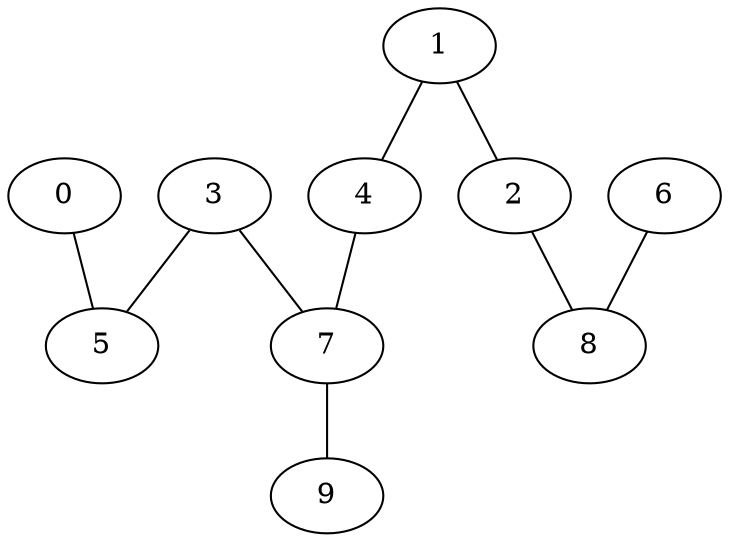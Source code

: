 graph {
    0 [pos="10.4,1.2!"];
    1 [pos="3.5,5.1!"];
    2 [pos="2.7,3.2!"];
    3 [pos="8.1,4.5!"];
    4 [pos="4.3,7.7!"];
    5 [pos="8.9,3.8!"];
    6 [pos="5.5,0.2!"];
    7 [pos="7.9,8.8!"];
    8 [pos="2.1,0.6!"];
    9 [pos="9.8,9.1!"];
    3 -- 5 
    0 -- 5 
    1 -- 2 
    2 -- 8 
    1 -- 4 
    6 -- 8 
    7 -- 9 
    4 -- 7 
    3 -- 7 
  }